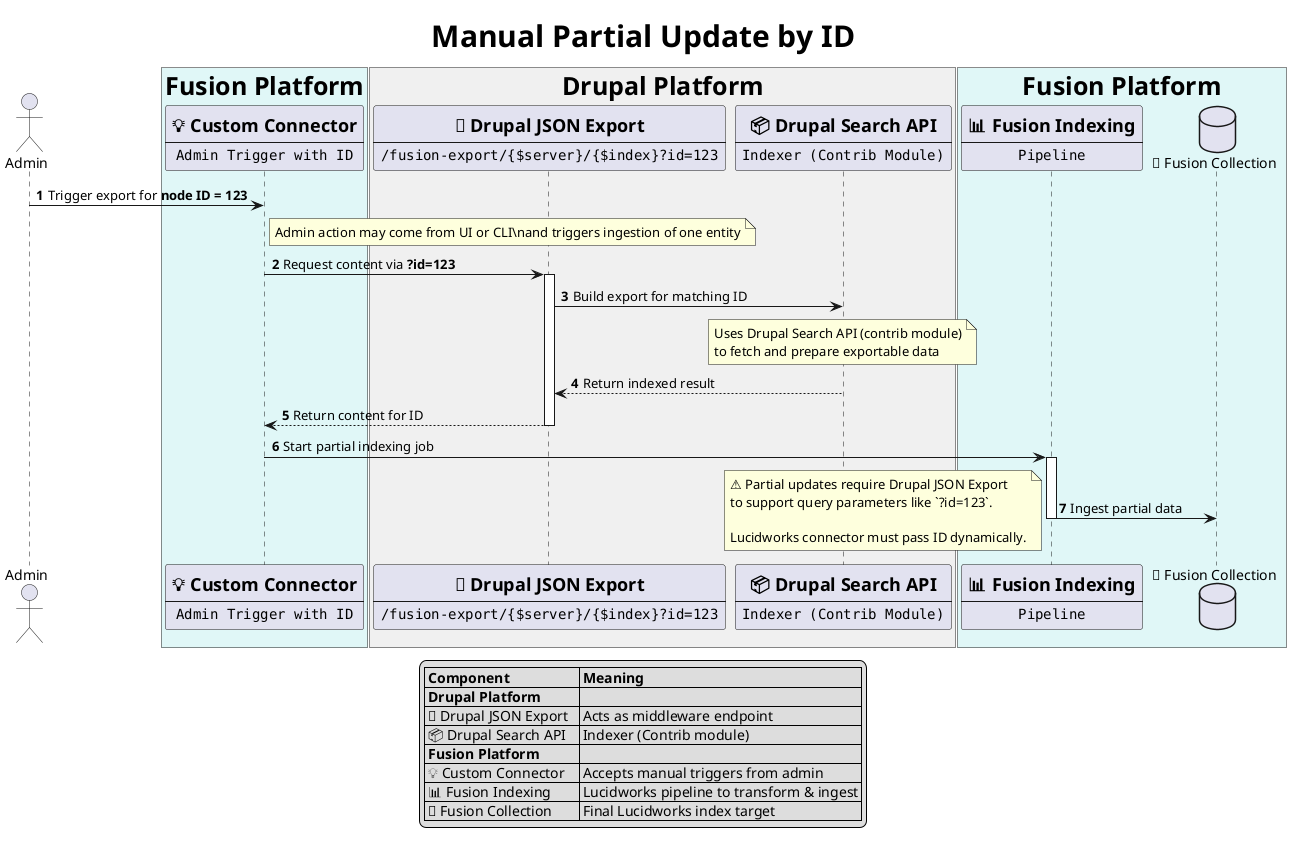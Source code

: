 @startuml

/' 
@id: ING-006
@file: ING-006--custom-manual-id.puml
@title: Manual Partial Update by ID
@type: sequence
@description: Shows how an admin manually triggers a partial indexing job by passing a node ID to Lucidworks.
@related: ING-005, ING-004

🛠 Manual Partial Update by ID

Scenario:
1. An admin enters a node ID in a custom UI or script.
2. Lucidworks receives the request and queries the Drupal JSON export endpoint using `?id=123`.
3. Drupal prepares the corresponding export using the Search API.
4. The content is returned and passed through the indexing pipeline into the Fusion Collection.

Requirements:
• Use actor for Admin.
• Use participants for Fusion Connector, Drupal JSON Export, Drupal Search API, Indexing Pipeline, and Fusion Collection.
• Clarify that JSON Export must support filtering by ID.
• Mention Search API is contrib.
• Use style block for consistent formatting.
'/

<style>
  title {
    FontSize 30
  }
  box {
    FontSize 25
    .drupalPlatform {
      BackgroundColor #F0F0F0
    }
    .fusionPlatform {
      BackgroundColor #E0F7F7
    }
  }
</style>

title Manual Partial Update by ID

autonumber

actor Admin

box "Fusion Platform" <<fusionPlatform>>
  participant CustomConnector [
    =💡 Custom Connector
    ----
    ""Admin Trigger with ID""
  ]
end box

box "Drupal Platform" <<drupalPlatform>>
  participant DrupalExport [
    =🔄 Drupal JSON Export
    ----
    ""/fusion-export/{$server}/{$index}?id=123""
  ]
  participant SearchAPI [
    =📦 Drupal Search API
    ----
    ""Indexer (Contrib Module)""
  ]
end box

box "Fusion Platform" <<fusionPlatform>>
  participant IndexingPipeline [
    =📊 Fusion Indexing
    ----
    ""Pipeline""
  ]
  database "📂 Fusion Collection" as FusionCollection
end box

Admin -> CustomConnector: Trigger export for **node ID = 123**
note right of CustomConnector
  Admin action may come from UI or CLI\nand triggers ingestion of one entity
end note

CustomConnector -> DrupalExport: Request content via **?id=123**
activate DrupalExport

DrupalExport -> SearchAPI: Build export for matching ID
note over SearchAPI
  Uses Drupal Search API (contrib module)
  to fetch and prepare exportable data
end note
SearchAPI --> DrupalExport: Return indexed result
DrupalExport --> CustomConnector: Return content for ID
deactivate DrupalExport

CustomConnector -> IndexingPipeline: Start partial indexing job
deactivate CustomConnector

activate IndexingPipeline
IndexingPipeline -> FusionCollection: Ingest partial data
deactivate IndexingPipeline

note bottom
  ⚠️ Partial updates require Drupal JSON Export
  to support query parameters like `?id=123`.

  Lucidworks connector must pass ID dynamically.
end note

legend bottom
|= Component             |= Meaning |
| **Drupal Platform**    ||
| 🔄 Drupal JSON Export  | Acts as middleware endpoint |
| 📦 Drupal Search API   | Indexer (Contrib module) |
| **Fusion Platform**    ||
| 💡 Custom Connector    | Accepts manual triggers from admin |
| 📊 Fusion Indexing     | Lucidworks pipeline to transform & ingest |
| 📂 Fusion Collection   | Final Lucidworks index target |
endlegend

@enduml